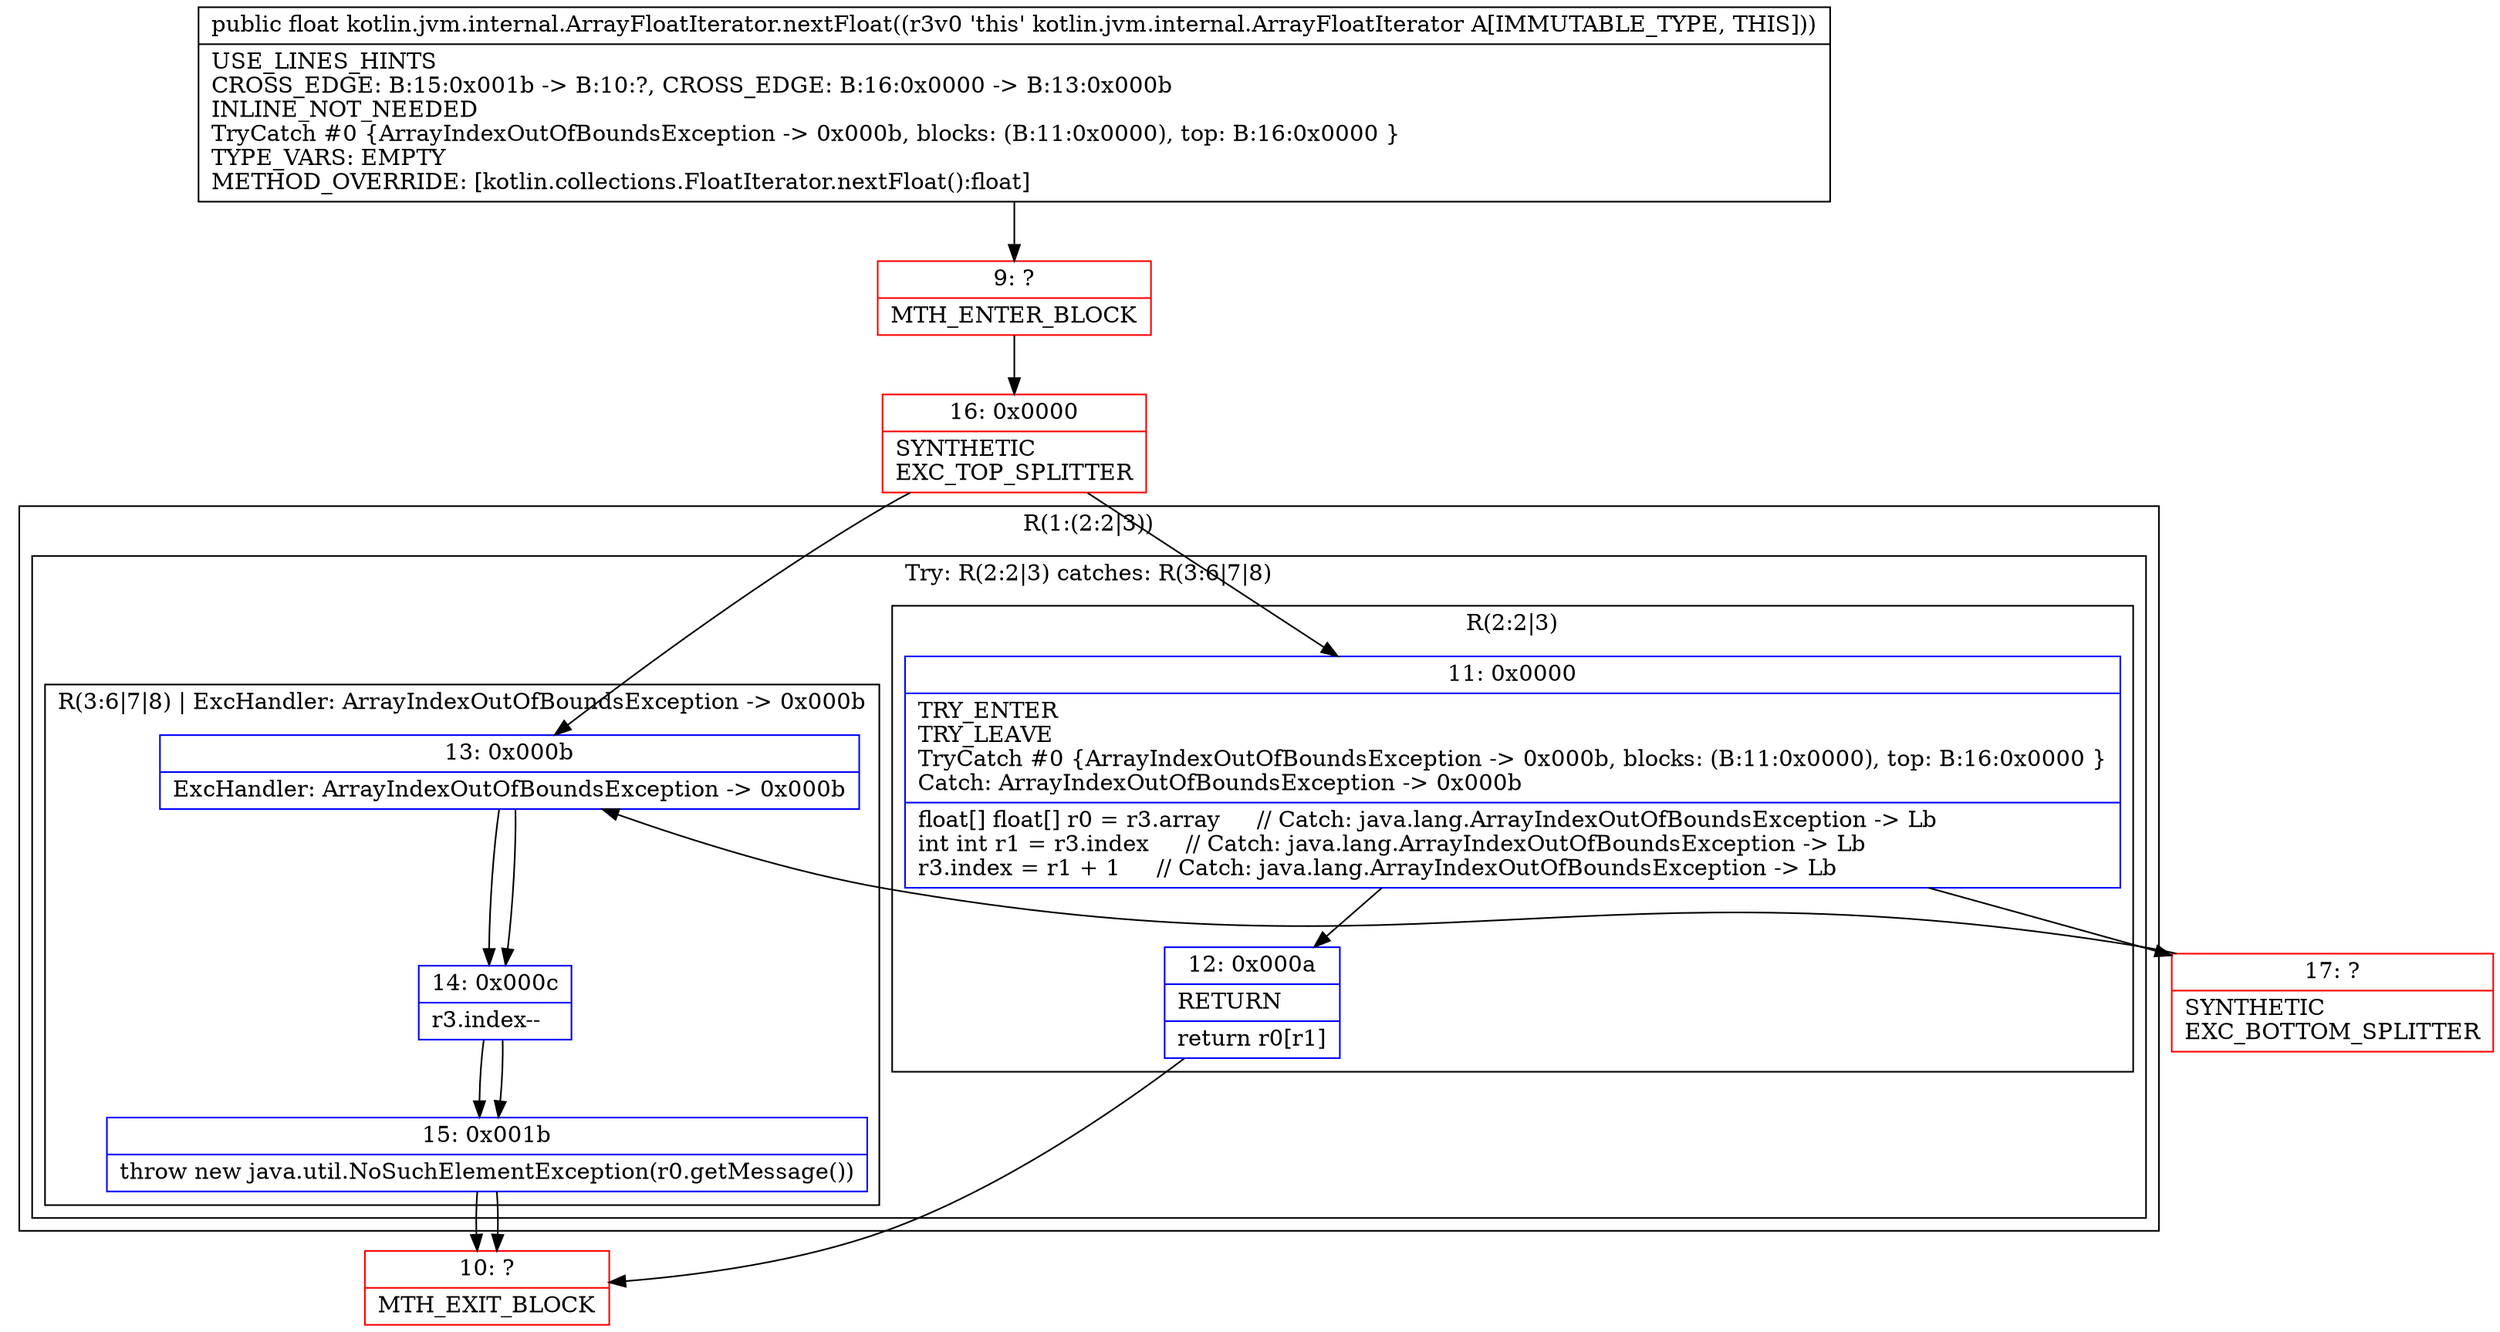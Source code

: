 digraph "CFG forkotlin.jvm.internal.ArrayFloatIterator.nextFloat()F" {
subgraph cluster_Region_849610018 {
label = "R(1:(2:2|3))";
node [shape=record,color=blue];
subgraph cluster_TryCatchRegion_433026553 {
label = "Try: R(2:2|3) catches: R(3:6|7|8)";
node [shape=record,color=blue];
subgraph cluster_Region_3501737 {
label = "R(2:2|3)";
node [shape=record,color=blue];
Node_11 [shape=record,label="{11\:\ 0x0000|TRY_ENTER\lTRY_LEAVE\lTryCatch #0 \{ArrayIndexOutOfBoundsException \-\> 0x000b, blocks: (B:11:0x0000), top: B:16:0x0000 \}\lCatch: ArrayIndexOutOfBoundsException \-\> 0x000b\l|float[] float[] r0 = r3.array     \/\/ Catch: java.lang.ArrayIndexOutOfBoundsException \-\> Lb\lint int r1 = r3.index     \/\/ Catch: java.lang.ArrayIndexOutOfBoundsException \-\> Lb\lr3.index = r1 + 1     \/\/ Catch: java.lang.ArrayIndexOutOfBoundsException \-\> Lb\l}"];
Node_12 [shape=record,label="{12\:\ 0x000a|RETURN\l|return r0[r1]\l}"];
}
subgraph cluster_Region_234863151 {
label = "R(3:6|7|8) | ExcHandler: ArrayIndexOutOfBoundsException \-\> 0x000b\l";
node [shape=record,color=blue];
Node_13 [shape=record,label="{13\:\ 0x000b|ExcHandler: ArrayIndexOutOfBoundsException \-\> 0x000b\l}"];
Node_14 [shape=record,label="{14\:\ 0x000c|r3.index\-\-\l}"];
Node_15 [shape=record,label="{15\:\ 0x001b|throw new java.util.NoSuchElementException(r0.getMessage())\l}"];
}
}
}
subgraph cluster_Region_234863151 {
label = "R(3:6|7|8) | ExcHandler: ArrayIndexOutOfBoundsException \-\> 0x000b\l";
node [shape=record,color=blue];
Node_13 [shape=record,label="{13\:\ 0x000b|ExcHandler: ArrayIndexOutOfBoundsException \-\> 0x000b\l}"];
Node_14 [shape=record,label="{14\:\ 0x000c|r3.index\-\-\l}"];
Node_15 [shape=record,label="{15\:\ 0x001b|throw new java.util.NoSuchElementException(r0.getMessage())\l}"];
}
Node_9 [shape=record,color=red,label="{9\:\ ?|MTH_ENTER_BLOCK\l}"];
Node_16 [shape=record,color=red,label="{16\:\ 0x0000|SYNTHETIC\lEXC_TOP_SPLITTER\l}"];
Node_10 [shape=record,color=red,label="{10\:\ ?|MTH_EXIT_BLOCK\l}"];
Node_17 [shape=record,color=red,label="{17\:\ ?|SYNTHETIC\lEXC_BOTTOM_SPLITTER\l}"];
MethodNode[shape=record,label="{public float kotlin.jvm.internal.ArrayFloatIterator.nextFloat((r3v0 'this' kotlin.jvm.internal.ArrayFloatIterator A[IMMUTABLE_TYPE, THIS]))  | USE_LINES_HINTS\lCROSS_EDGE: B:15:0x001b \-\> B:10:?, CROSS_EDGE: B:16:0x0000 \-\> B:13:0x000b\lINLINE_NOT_NEEDED\lTryCatch #0 \{ArrayIndexOutOfBoundsException \-\> 0x000b, blocks: (B:11:0x0000), top: B:16:0x0000 \}\lTYPE_VARS: EMPTY\lMETHOD_OVERRIDE: [kotlin.collections.FloatIterator.nextFloat():float]\l}"];
MethodNode -> Node_9;Node_11 -> Node_12;
Node_11 -> Node_17;
Node_12 -> Node_10;
Node_13 -> Node_14;
Node_14 -> Node_15;
Node_15 -> Node_10;
Node_13 -> Node_14;
Node_14 -> Node_15;
Node_15 -> Node_10;
Node_9 -> Node_16;
Node_16 -> Node_11;
Node_16 -> Node_13;
Node_17 -> Node_13;
}

